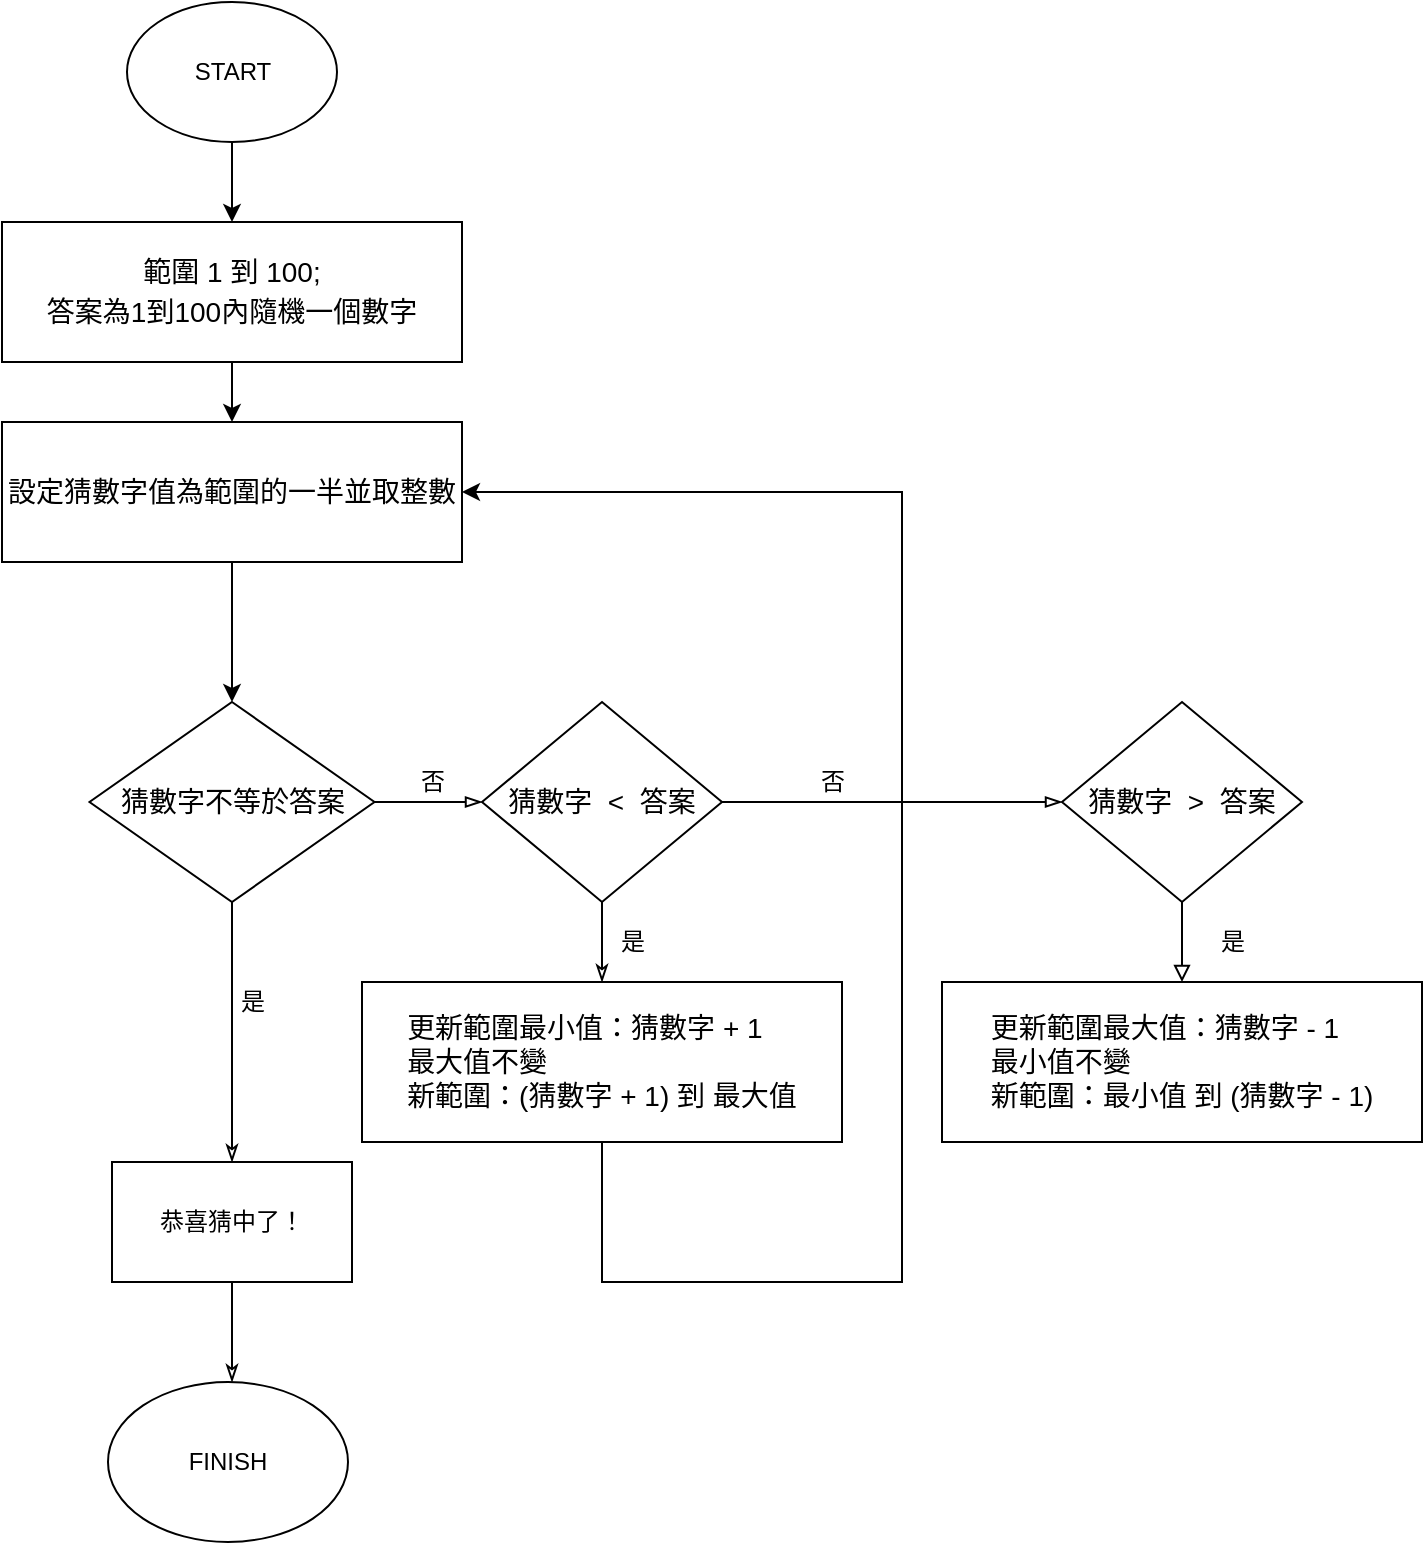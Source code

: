 <mxfile version="13.6.3" type="github">
  <diagram id="C5RBs43oDa-KdzZeNtuy" name="Page-1">
    <mxGraphModel dx="489" dy="623" grid="1" gridSize="10" guides="1" tooltips="1" connect="1" arrows="1" fold="1" page="1" pageScale="1" pageWidth="827" pageHeight="1169" math="0" shadow="0">
      <root>
        <mxCell id="WIyWlLk6GJQsqaUBKTNV-0" />
        <mxCell id="WIyWlLk6GJQsqaUBKTNV-1" parent="WIyWlLk6GJQsqaUBKTNV-0" />
        <mxCell id="CWGT0NXKtXCot0AyJV4v-5" value="" style="edgeStyle=orthogonalEdgeStyle;rounded=0;orthogonalLoop=1;jettySize=auto;html=1;entryX=0.5;entryY=0;entryDx=0;entryDy=0;" edge="1" parent="WIyWlLk6GJQsqaUBKTNV-1" source="CWGT0NXKtXCot0AyJV4v-0" target="CWGT0NXKtXCot0AyJV4v-3">
          <mxGeometry relative="1" as="geometry">
            <mxPoint x="145" y="277" as="targetPoint" />
          </mxGeometry>
        </mxCell>
        <mxCell id="CWGT0NXKtXCot0AyJV4v-0" value="&lt;font style=&quot;font-size: 14px ; line-height: 140%&quot;&gt;範圍 1 到 100;&lt;br&gt;答案為1到100內隨機一個數字&lt;br&gt;&lt;/font&gt;" style="rounded=0;whiteSpace=wrap;html=1;" vertex="1" parent="WIyWlLk6GJQsqaUBKTNV-1">
          <mxGeometry x="40" y="150" width="230" height="70" as="geometry" />
        </mxCell>
        <mxCell id="CWGT0NXKtXCot0AyJV4v-13" style="edgeStyle=orthogonalEdgeStyle;rounded=0;orthogonalLoop=1;jettySize=auto;html=1;exitX=0.5;exitY=1;exitDx=0;exitDy=0;entryX=0.5;entryY=0;entryDx=0;entryDy=0;" edge="1" parent="WIyWlLk6GJQsqaUBKTNV-1" source="CWGT0NXKtXCot0AyJV4v-3" target="CWGT0NXKtXCot0AyJV4v-7">
          <mxGeometry relative="1" as="geometry" />
        </mxCell>
        <mxCell id="CWGT0NXKtXCot0AyJV4v-3" value="&lt;font style=&quot;font-size: 14px ; line-height: 140%&quot;&gt;設定猜數字值為範圍的一半並取整數 &lt;br&gt;&lt;/font&gt;" style="rounded=0;whiteSpace=wrap;html=1;" vertex="1" parent="WIyWlLk6GJQsqaUBKTNV-1">
          <mxGeometry x="40" y="250" width="230" height="70" as="geometry" />
        </mxCell>
        <mxCell id="CWGT0NXKtXCot0AyJV4v-10" style="edgeStyle=orthogonalEdgeStyle;rounded=0;orthogonalLoop=1;jettySize=auto;html=1;exitX=0.5;exitY=1;exitDx=0;exitDy=0;entryX=0.5;entryY=0;entryDx=0;entryDy=0;" edge="1" parent="WIyWlLk6GJQsqaUBKTNV-1" source="CWGT0NXKtXCot0AyJV4v-6" target="CWGT0NXKtXCot0AyJV4v-0">
          <mxGeometry relative="1" as="geometry" />
        </mxCell>
        <mxCell id="CWGT0NXKtXCot0AyJV4v-6" value="START" style="ellipse;whiteSpace=wrap;html=1;" vertex="1" parent="WIyWlLk6GJQsqaUBKTNV-1">
          <mxGeometry x="102.5" y="40" width="105" height="70" as="geometry" />
        </mxCell>
        <mxCell id="CWGT0NXKtXCot0AyJV4v-14" style="edgeStyle=orthogonalEdgeStyle;rounded=0;orthogonalLoop=1;jettySize=auto;html=1;exitX=0.5;exitY=1;exitDx=0;exitDy=0;endArrow=classicThin;endFill=0;entryX=0.5;entryY=0;entryDx=0;entryDy=0;" edge="1" parent="WIyWlLk6GJQsqaUBKTNV-1" source="CWGT0NXKtXCot0AyJV4v-7" target="CWGT0NXKtXCot0AyJV4v-18">
          <mxGeometry relative="1" as="geometry">
            <mxPoint x="155" y="490" as="targetPoint" />
          </mxGeometry>
        </mxCell>
        <mxCell id="CWGT0NXKtXCot0AyJV4v-15" style="rounded=0;orthogonalLoop=1;jettySize=auto;html=1;exitX=1;exitY=0.5;exitDx=0;exitDy=0;endArrow=blockThin;endFill=0;entryX=0;entryY=0.5;entryDx=0;entryDy=0;" edge="1" parent="WIyWlLk6GJQsqaUBKTNV-1" source="CWGT0NXKtXCot0AyJV4v-7" target="CWGT0NXKtXCot0AyJV4v-22">
          <mxGeometry relative="1" as="geometry">
            <mxPoint x="280" y="400" as="targetPoint" />
          </mxGeometry>
        </mxCell>
        <mxCell id="CWGT0NXKtXCot0AyJV4v-7" value="&lt;font style=&quot;font-size: 14px&quot;&gt;猜數字不等於答案&lt;/font&gt;" style="rhombus;whiteSpace=wrap;html=1;" vertex="1" parent="WIyWlLk6GJQsqaUBKTNV-1">
          <mxGeometry x="83.75" y="390" width="142.5" height="100" as="geometry" />
        </mxCell>
        <mxCell id="CWGT0NXKtXCot0AyJV4v-16" value="是" style="text;html=1;resizable=0;autosize=1;align=center;verticalAlign=middle;points=[];fillColor=none;strokeColor=none;rounded=0;" vertex="1" parent="WIyWlLk6GJQsqaUBKTNV-1">
          <mxGeometry x="150" y="530" width="30" height="20" as="geometry" />
        </mxCell>
        <mxCell id="CWGT0NXKtXCot0AyJV4v-17" value="否" style="text;html=1;resizable=0;autosize=1;align=center;verticalAlign=middle;points=[];fillColor=none;strokeColor=none;rounded=0;" vertex="1" parent="WIyWlLk6GJQsqaUBKTNV-1">
          <mxGeometry x="240" y="420" width="30" height="20" as="geometry" />
        </mxCell>
        <mxCell id="CWGT0NXKtXCot0AyJV4v-19" style="edgeStyle=none;rounded=0;orthogonalLoop=1;jettySize=auto;html=1;exitX=0.5;exitY=1;exitDx=0;exitDy=0;endArrow=classicThin;endFill=0;" edge="1" parent="WIyWlLk6GJQsqaUBKTNV-1" source="CWGT0NXKtXCot0AyJV4v-18">
          <mxGeometry relative="1" as="geometry">
            <mxPoint x="155" y="730" as="targetPoint" />
          </mxGeometry>
        </mxCell>
        <mxCell id="CWGT0NXKtXCot0AyJV4v-18" value="恭喜猜中了！" style="rounded=0;whiteSpace=wrap;html=1;" vertex="1" parent="WIyWlLk6GJQsqaUBKTNV-1">
          <mxGeometry x="95" y="620" width="120" height="60" as="geometry" />
        </mxCell>
        <mxCell id="CWGT0NXKtXCot0AyJV4v-20" value="FINISH" style="ellipse;whiteSpace=wrap;html=1;" vertex="1" parent="WIyWlLk6GJQsqaUBKTNV-1">
          <mxGeometry x="93" y="730" width="120" height="80" as="geometry" />
        </mxCell>
        <mxCell id="CWGT0NXKtXCot0AyJV4v-27" style="edgeStyle=orthogonalEdgeStyle;rounded=0;orthogonalLoop=1;jettySize=auto;html=1;exitX=0.5;exitY=1;exitDx=0;exitDy=0;endArrow=classicThin;endFill=0;" edge="1" parent="WIyWlLk6GJQsqaUBKTNV-1" source="CWGT0NXKtXCot0AyJV4v-22" target="CWGT0NXKtXCot0AyJV4v-24">
          <mxGeometry relative="1" as="geometry" />
        </mxCell>
        <mxCell id="CWGT0NXKtXCot0AyJV4v-22" value="&lt;font style=&quot;font-size: 14px&quot;&gt;猜數字&amp;nbsp; &amp;lt;&amp;nbsp; 答案&lt;/font&gt;" style="rhombus;whiteSpace=wrap;html=1;" vertex="1" parent="WIyWlLk6GJQsqaUBKTNV-1">
          <mxGeometry x="280" y="390" width="120" height="100" as="geometry" />
        </mxCell>
        <mxCell id="CWGT0NXKtXCot0AyJV4v-25" style="edgeStyle=orthogonalEdgeStyle;rounded=0;orthogonalLoop=1;jettySize=auto;html=1;exitX=0.5;exitY=1;exitDx=0;exitDy=0;entryX=1;entryY=0.5;entryDx=0;entryDy=0;endArrow=classic;endFill=1;" edge="1" parent="WIyWlLk6GJQsqaUBKTNV-1" source="CWGT0NXKtXCot0AyJV4v-24" target="CWGT0NXKtXCot0AyJV4v-3">
          <mxGeometry relative="1" as="geometry">
            <Array as="points">
              <mxPoint x="340" y="625" />
              <mxPoint x="340" y="680" />
              <mxPoint x="490" y="680" />
              <mxPoint x="490" y="285" />
            </Array>
          </mxGeometry>
        </mxCell>
        <mxCell id="CWGT0NXKtXCot0AyJV4v-24" value="&lt;p style=&quot;line-height: 140%&quot;&gt;&lt;/p&gt;&lt;div style=&quot;text-align: left ; font-size: 14px&quot;&gt;&lt;font style=&quot;font-size: 14px&quot;&gt;更新範圍最小值：猜數字 + 1&lt;/font&gt;&lt;/div&gt;&lt;div style=&quot;text-align: left ; font-size: 14px&quot;&gt;&lt;font style=&quot;font-size: 14px&quot;&gt;最大值不變&lt;/font&gt;&lt;/div&gt;&lt;div style=&quot;text-align: left ; font-size: 14px&quot;&gt;&lt;span&gt;新範圍：(猜數字 + 1) 到 最大值&lt;/span&gt;&lt;/div&gt;&lt;p&gt;&lt;/p&gt;" style="rounded=0;whiteSpace=wrap;html=1;" vertex="1" parent="WIyWlLk6GJQsqaUBKTNV-1">
          <mxGeometry x="220" y="530" width="240" height="80" as="geometry" />
        </mxCell>
        <mxCell id="CWGT0NXKtXCot0AyJV4v-26" value="是" style="text;html=1;resizable=0;autosize=1;align=center;verticalAlign=middle;points=[];fillColor=none;strokeColor=none;rounded=0;" vertex="1" parent="WIyWlLk6GJQsqaUBKTNV-1">
          <mxGeometry x="340" y="500" width="30" height="20" as="geometry" />
        </mxCell>
        <mxCell id="CWGT0NXKtXCot0AyJV4v-28" style="rounded=0;orthogonalLoop=1;jettySize=auto;html=1;exitX=1;exitY=0.5;exitDx=0;exitDy=0;endArrow=blockThin;endFill=0;entryX=0;entryY=0.5;entryDx=0;entryDy=0;" edge="1" parent="WIyWlLk6GJQsqaUBKTNV-1" target="CWGT0NXKtXCot0AyJV4v-30">
          <mxGeometry relative="1" as="geometry">
            <mxPoint x="540" y="440" as="targetPoint" />
            <mxPoint x="400" y="440" as="sourcePoint" />
          </mxGeometry>
        </mxCell>
        <mxCell id="CWGT0NXKtXCot0AyJV4v-29" value="否" style="text;html=1;resizable=0;autosize=1;align=center;verticalAlign=middle;points=[];fillColor=none;strokeColor=none;rounded=0;" vertex="1" parent="WIyWlLk6GJQsqaUBKTNV-1">
          <mxGeometry x="440" y="420" width="30" height="20" as="geometry" />
        </mxCell>
        <mxCell id="CWGT0NXKtXCot0AyJV4v-34" style="edgeStyle=orthogonalEdgeStyle;rounded=0;orthogonalLoop=1;jettySize=auto;html=1;exitX=0.5;exitY=1;exitDx=0;exitDy=0;entryX=0.5;entryY=0;entryDx=0;entryDy=0;endArrow=block;endFill=0;" edge="1" parent="WIyWlLk6GJQsqaUBKTNV-1" source="CWGT0NXKtXCot0AyJV4v-30" target="CWGT0NXKtXCot0AyJV4v-33">
          <mxGeometry relative="1" as="geometry" />
        </mxCell>
        <mxCell id="CWGT0NXKtXCot0AyJV4v-30" value="&lt;font style=&quot;font-size: 14px&quot;&gt;猜數字&amp;nbsp; &amp;gt;&amp;nbsp; 答案&lt;/font&gt;" style="rhombus;whiteSpace=wrap;html=1;" vertex="1" parent="WIyWlLk6GJQsqaUBKTNV-1">
          <mxGeometry x="570" y="390" width="120" height="100" as="geometry" />
        </mxCell>
        <mxCell id="CWGT0NXKtXCot0AyJV4v-32" value="是" style="text;html=1;resizable=0;autosize=1;align=center;verticalAlign=middle;points=[];fillColor=none;strokeColor=none;rounded=0;" vertex="1" parent="WIyWlLk6GJQsqaUBKTNV-1">
          <mxGeometry x="640" y="500" width="30" height="20" as="geometry" />
        </mxCell>
        <mxCell id="CWGT0NXKtXCot0AyJV4v-33" value="&lt;p style=&quot;line-height: 140%&quot;&gt;&lt;/p&gt;&lt;div style=&quot;text-align: left ; font-size: 14px&quot;&gt;&lt;font style=&quot;font-size: 14px&quot;&gt;更新範圍最大值：猜數字 - 1&lt;/font&gt;&lt;/div&gt;&lt;div style=&quot;text-align: left ; font-size: 14px&quot;&gt;&lt;font style=&quot;font-size: 14px&quot;&gt;最小值不變&lt;/font&gt;&lt;/div&gt;&lt;div style=&quot;text-align: left ; font-size: 14px&quot;&gt;&lt;span&gt;新範圍：最小值 到 (猜數字 - 1)&lt;/span&gt;&lt;/div&gt;&lt;p&gt;&lt;/p&gt;" style="rounded=0;whiteSpace=wrap;html=1;" vertex="1" parent="WIyWlLk6GJQsqaUBKTNV-1">
          <mxGeometry x="510" y="530" width="240" height="80" as="geometry" />
        </mxCell>
      </root>
    </mxGraphModel>
  </diagram>
</mxfile>
